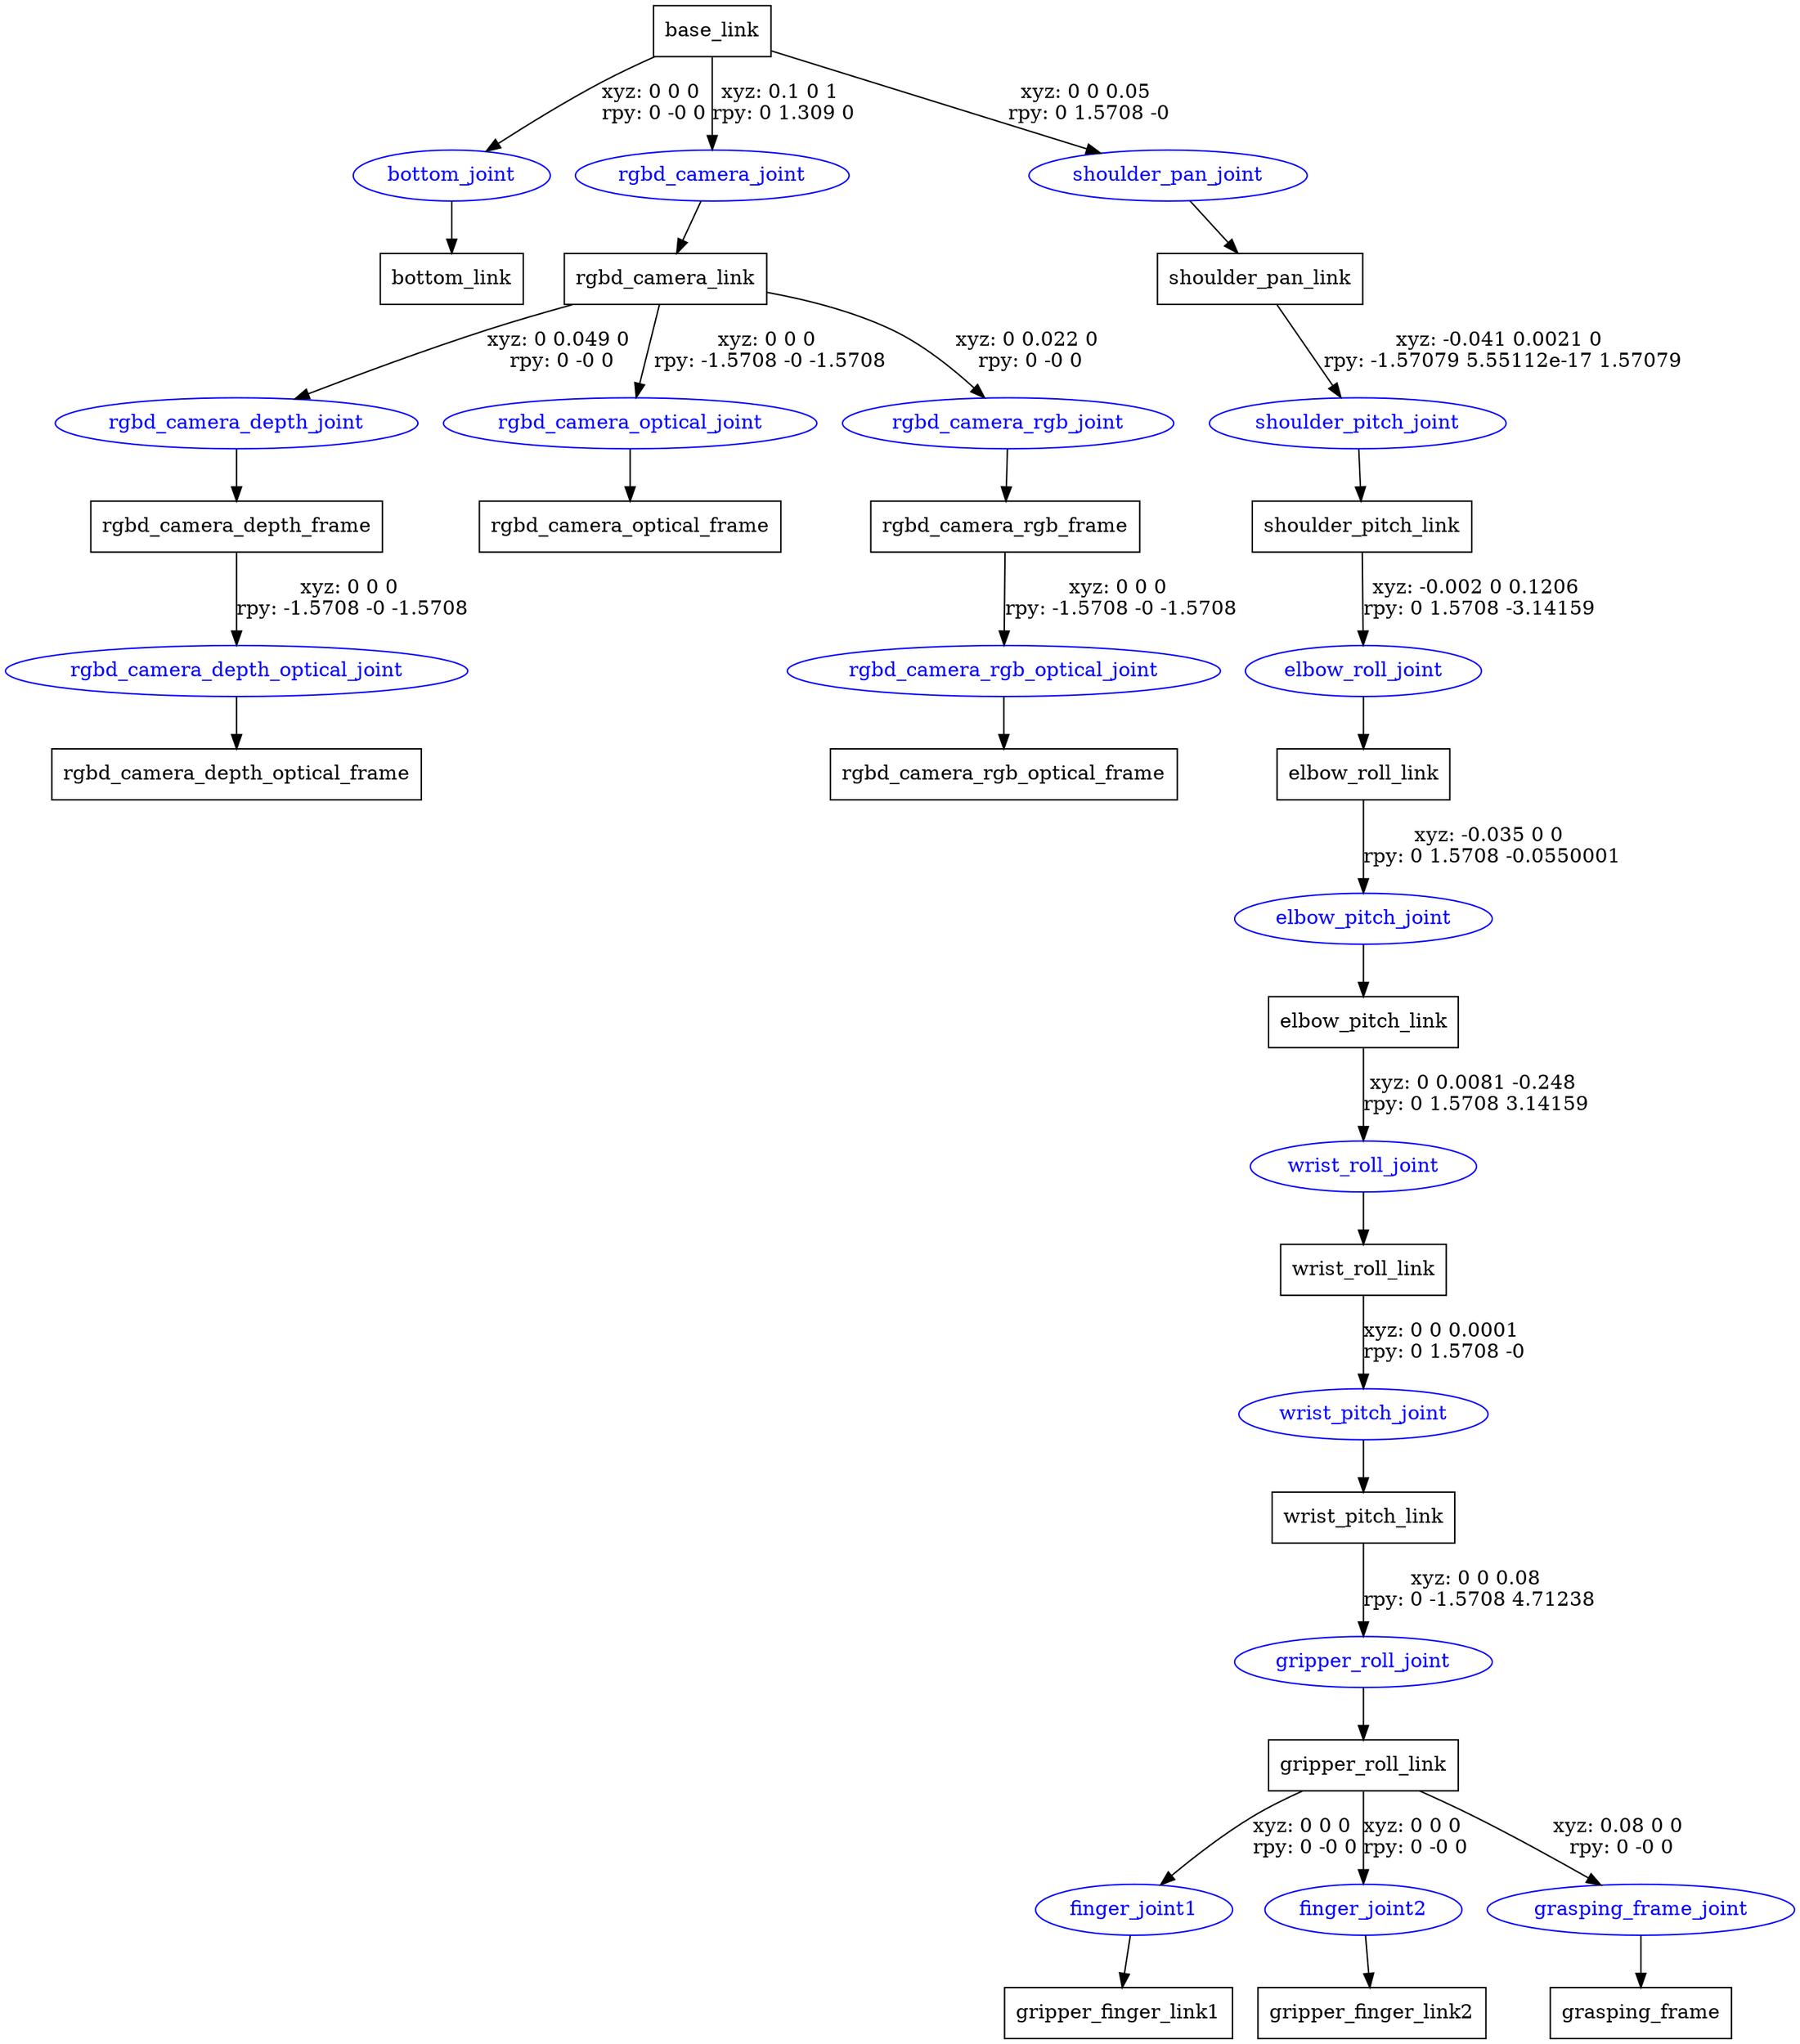digraph G {
node [shape=box];
"base_link" [label="base_link"];
"bottom_link" [label="bottom_link"];
"rgbd_camera_link" [label="rgbd_camera_link"];
"rgbd_camera_depth_frame" [label="rgbd_camera_depth_frame"];
"rgbd_camera_depth_optical_frame" [label="rgbd_camera_depth_optical_frame"];
"rgbd_camera_optical_frame" [label="rgbd_camera_optical_frame"];
"rgbd_camera_rgb_frame" [label="rgbd_camera_rgb_frame"];
"rgbd_camera_rgb_optical_frame" [label="rgbd_camera_rgb_optical_frame"];
"shoulder_pan_link" [label="shoulder_pan_link"];
"shoulder_pitch_link" [label="shoulder_pitch_link"];
"elbow_roll_link" [label="elbow_roll_link"];
"elbow_pitch_link" [label="elbow_pitch_link"];
"wrist_roll_link" [label="wrist_roll_link"];
"wrist_pitch_link" [label="wrist_pitch_link"];
"gripper_roll_link" [label="gripper_roll_link"];
"gripper_finger_link1" [label="gripper_finger_link1"];
"gripper_finger_link2" [label="gripper_finger_link2"];
"grasping_frame" [label="grasping_frame"];
node [shape=ellipse, color=blue, fontcolor=blue];
"base_link" -> "bottom_joint" [label="xyz: 0 0 0 \nrpy: 0 -0 0"]
"bottom_joint" -> "bottom_link"
"base_link" -> "rgbd_camera_joint" [label="xyz: 0.1 0 1 \nrpy: 0 1.309 0"]
"rgbd_camera_joint" -> "rgbd_camera_link"
"rgbd_camera_link" -> "rgbd_camera_depth_joint" [label="xyz: 0 0.049 0 \nrpy: 0 -0 0"]
"rgbd_camera_depth_joint" -> "rgbd_camera_depth_frame"
"rgbd_camera_depth_frame" -> "rgbd_camera_depth_optical_joint" [label="xyz: 0 0 0 \nrpy: -1.5708 -0 -1.5708"]
"rgbd_camera_depth_optical_joint" -> "rgbd_camera_depth_optical_frame"
"rgbd_camera_link" -> "rgbd_camera_optical_joint" [label="xyz: 0 0 0 \nrpy: -1.5708 -0 -1.5708"]
"rgbd_camera_optical_joint" -> "rgbd_camera_optical_frame"
"rgbd_camera_link" -> "rgbd_camera_rgb_joint" [label="xyz: 0 0.022 0 \nrpy: 0 -0 0"]
"rgbd_camera_rgb_joint" -> "rgbd_camera_rgb_frame"
"rgbd_camera_rgb_frame" -> "rgbd_camera_rgb_optical_joint" [label="xyz: 0 0 0 \nrpy: -1.5708 -0 -1.5708"]
"rgbd_camera_rgb_optical_joint" -> "rgbd_camera_rgb_optical_frame"
"base_link" -> "shoulder_pan_joint" [label="xyz: 0 0 0.05 \nrpy: 0 1.5708 -0"]
"shoulder_pan_joint" -> "shoulder_pan_link"
"shoulder_pan_link" -> "shoulder_pitch_joint" [label="xyz: -0.041 0.0021 0 \nrpy: -1.57079 5.55112e-17 1.57079"]
"shoulder_pitch_joint" -> "shoulder_pitch_link"
"shoulder_pitch_link" -> "elbow_roll_joint" [label="xyz: -0.002 0 0.1206 \nrpy: 0 1.5708 -3.14159"]
"elbow_roll_joint" -> "elbow_roll_link"
"elbow_roll_link" -> "elbow_pitch_joint" [label="xyz: -0.035 0 0 \nrpy: 0 1.5708 -0.0550001"]
"elbow_pitch_joint" -> "elbow_pitch_link"
"elbow_pitch_link" -> "wrist_roll_joint" [label="xyz: 0 0.0081 -0.248 \nrpy: 0 1.5708 3.14159"]
"wrist_roll_joint" -> "wrist_roll_link"
"wrist_roll_link" -> "wrist_pitch_joint" [label="xyz: 0 0 0.0001 \nrpy: 0 1.5708 -0"]
"wrist_pitch_joint" -> "wrist_pitch_link"
"wrist_pitch_link" -> "gripper_roll_joint" [label="xyz: 0 0 0.08 \nrpy: 0 -1.5708 4.71238"]
"gripper_roll_joint" -> "gripper_roll_link"
"gripper_roll_link" -> "finger_joint1" [label="xyz: 0 0 0 \nrpy: 0 -0 0"]
"finger_joint1" -> "gripper_finger_link1"
"gripper_roll_link" -> "finger_joint2" [label="xyz: 0 0 0 \nrpy: 0 -0 0"]
"finger_joint2" -> "gripper_finger_link2"
"gripper_roll_link" -> "grasping_frame_joint" [label="xyz: 0.08 0 0 \nrpy: 0 -0 0"]
"grasping_frame_joint" -> "grasping_frame"
}
